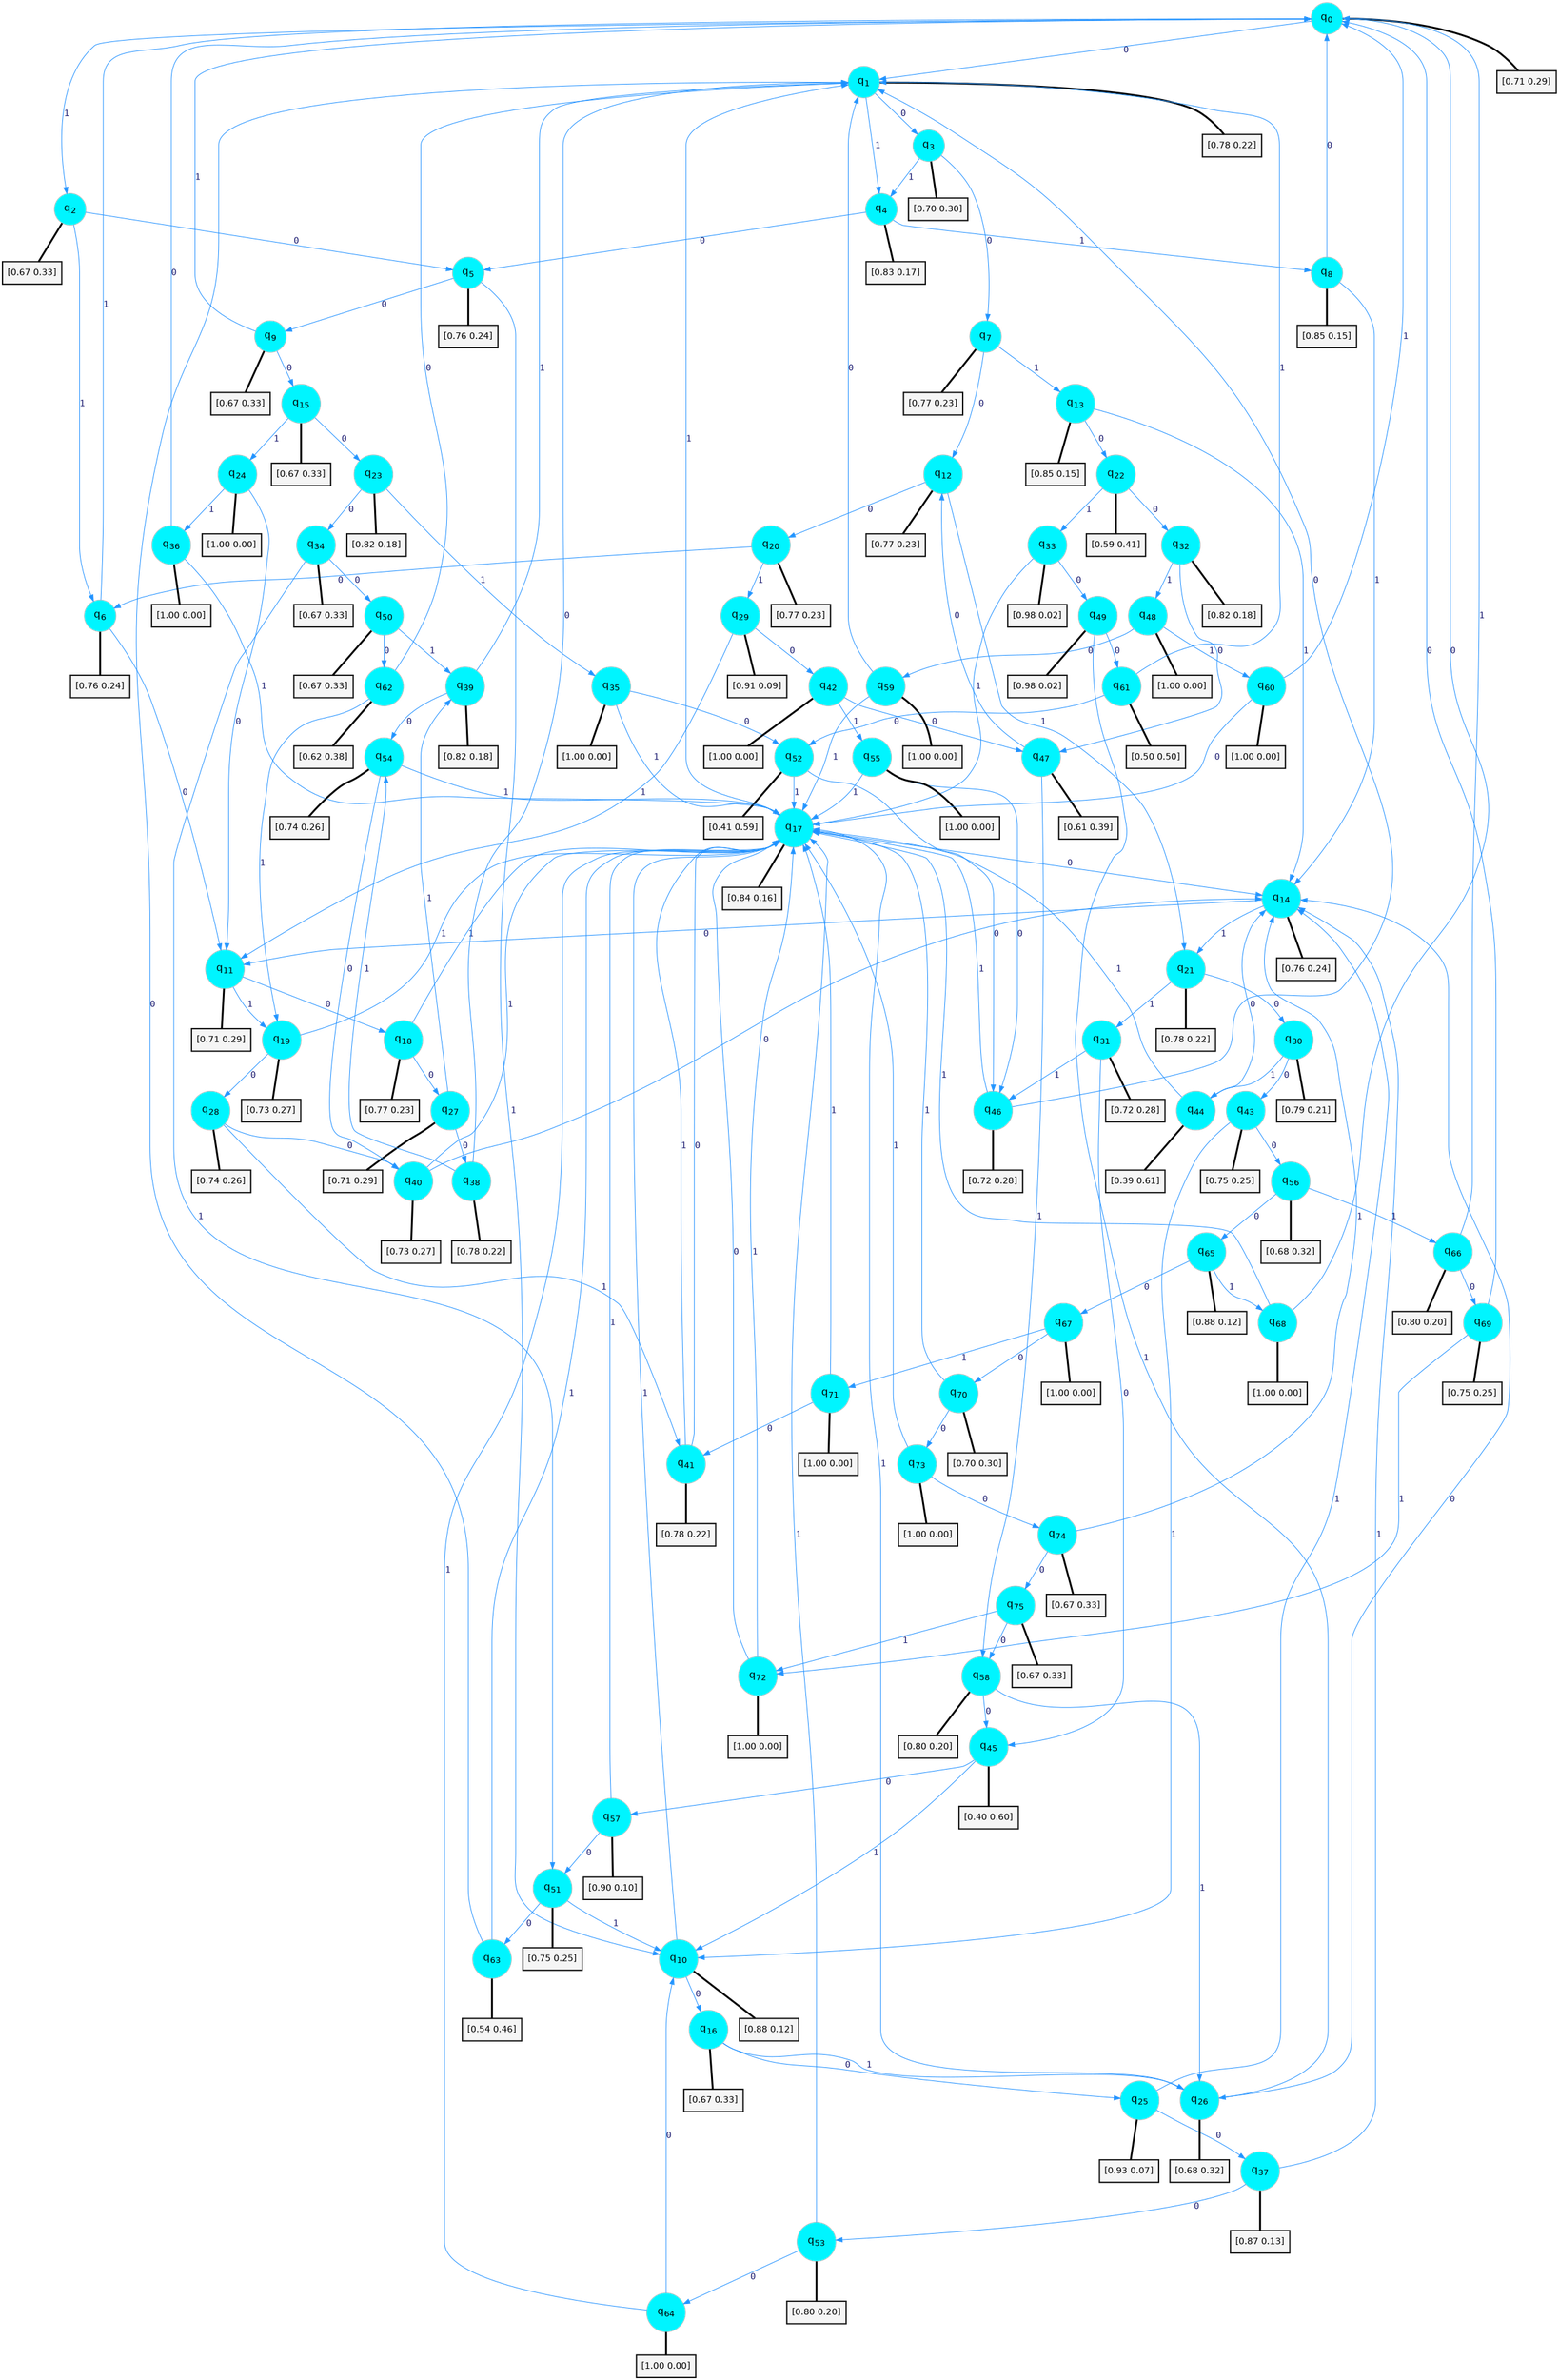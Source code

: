 digraph G {
graph [
bgcolor=transparent, dpi=300, rankdir=TD, size="40,25"];
node [
color=gray, fillcolor=turquoise1, fontcolor=black, fontname=Helvetica, fontsize=16, fontweight=bold, shape=circle, style=filled];
edge [
arrowsize=1, color=dodgerblue1, fontcolor=midnightblue, fontname=courier, fontweight=bold, penwidth=1, style=solid, weight=20];
0[label=<q<SUB>0</SUB>>];
1[label=<q<SUB>1</SUB>>];
2[label=<q<SUB>2</SUB>>];
3[label=<q<SUB>3</SUB>>];
4[label=<q<SUB>4</SUB>>];
5[label=<q<SUB>5</SUB>>];
6[label=<q<SUB>6</SUB>>];
7[label=<q<SUB>7</SUB>>];
8[label=<q<SUB>8</SUB>>];
9[label=<q<SUB>9</SUB>>];
10[label=<q<SUB>10</SUB>>];
11[label=<q<SUB>11</SUB>>];
12[label=<q<SUB>12</SUB>>];
13[label=<q<SUB>13</SUB>>];
14[label=<q<SUB>14</SUB>>];
15[label=<q<SUB>15</SUB>>];
16[label=<q<SUB>16</SUB>>];
17[label=<q<SUB>17</SUB>>];
18[label=<q<SUB>18</SUB>>];
19[label=<q<SUB>19</SUB>>];
20[label=<q<SUB>20</SUB>>];
21[label=<q<SUB>21</SUB>>];
22[label=<q<SUB>22</SUB>>];
23[label=<q<SUB>23</SUB>>];
24[label=<q<SUB>24</SUB>>];
25[label=<q<SUB>25</SUB>>];
26[label=<q<SUB>26</SUB>>];
27[label=<q<SUB>27</SUB>>];
28[label=<q<SUB>28</SUB>>];
29[label=<q<SUB>29</SUB>>];
30[label=<q<SUB>30</SUB>>];
31[label=<q<SUB>31</SUB>>];
32[label=<q<SUB>32</SUB>>];
33[label=<q<SUB>33</SUB>>];
34[label=<q<SUB>34</SUB>>];
35[label=<q<SUB>35</SUB>>];
36[label=<q<SUB>36</SUB>>];
37[label=<q<SUB>37</SUB>>];
38[label=<q<SUB>38</SUB>>];
39[label=<q<SUB>39</SUB>>];
40[label=<q<SUB>40</SUB>>];
41[label=<q<SUB>41</SUB>>];
42[label=<q<SUB>42</SUB>>];
43[label=<q<SUB>43</SUB>>];
44[label=<q<SUB>44</SUB>>];
45[label=<q<SUB>45</SUB>>];
46[label=<q<SUB>46</SUB>>];
47[label=<q<SUB>47</SUB>>];
48[label=<q<SUB>48</SUB>>];
49[label=<q<SUB>49</SUB>>];
50[label=<q<SUB>50</SUB>>];
51[label=<q<SUB>51</SUB>>];
52[label=<q<SUB>52</SUB>>];
53[label=<q<SUB>53</SUB>>];
54[label=<q<SUB>54</SUB>>];
55[label=<q<SUB>55</SUB>>];
56[label=<q<SUB>56</SUB>>];
57[label=<q<SUB>57</SUB>>];
58[label=<q<SUB>58</SUB>>];
59[label=<q<SUB>59</SUB>>];
60[label=<q<SUB>60</SUB>>];
61[label=<q<SUB>61</SUB>>];
62[label=<q<SUB>62</SUB>>];
63[label=<q<SUB>63</SUB>>];
64[label=<q<SUB>64</SUB>>];
65[label=<q<SUB>65</SUB>>];
66[label=<q<SUB>66</SUB>>];
67[label=<q<SUB>67</SUB>>];
68[label=<q<SUB>68</SUB>>];
69[label=<q<SUB>69</SUB>>];
70[label=<q<SUB>70</SUB>>];
71[label=<q<SUB>71</SUB>>];
72[label=<q<SUB>72</SUB>>];
73[label=<q<SUB>73</SUB>>];
74[label=<q<SUB>74</SUB>>];
75[label=<q<SUB>75</SUB>>];
76[label="[0.71 0.29]", shape=box,fontcolor=black, fontname=Helvetica, fontsize=14, penwidth=2, fillcolor=whitesmoke,color=black];
77[label="[0.78 0.22]", shape=box,fontcolor=black, fontname=Helvetica, fontsize=14, penwidth=2, fillcolor=whitesmoke,color=black];
78[label="[0.67 0.33]", shape=box,fontcolor=black, fontname=Helvetica, fontsize=14, penwidth=2, fillcolor=whitesmoke,color=black];
79[label="[0.70 0.30]", shape=box,fontcolor=black, fontname=Helvetica, fontsize=14, penwidth=2, fillcolor=whitesmoke,color=black];
80[label="[0.83 0.17]", shape=box,fontcolor=black, fontname=Helvetica, fontsize=14, penwidth=2, fillcolor=whitesmoke,color=black];
81[label="[0.76 0.24]", shape=box,fontcolor=black, fontname=Helvetica, fontsize=14, penwidth=2, fillcolor=whitesmoke,color=black];
82[label="[0.76 0.24]", shape=box,fontcolor=black, fontname=Helvetica, fontsize=14, penwidth=2, fillcolor=whitesmoke,color=black];
83[label="[0.77 0.23]", shape=box,fontcolor=black, fontname=Helvetica, fontsize=14, penwidth=2, fillcolor=whitesmoke,color=black];
84[label="[0.85 0.15]", shape=box,fontcolor=black, fontname=Helvetica, fontsize=14, penwidth=2, fillcolor=whitesmoke,color=black];
85[label="[0.67 0.33]", shape=box,fontcolor=black, fontname=Helvetica, fontsize=14, penwidth=2, fillcolor=whitesmoke,color=black];
86[label="[0.88 0.12]", shape=box,fontcolor=black, fontname=Helvetica, fontsize=14, penwidth=2, fillcolor=whitesmoke,color=black];
87[label="[0.71 0.29]", shape=box,fontcolor=black, fontname=Helvetica, fontsize=14, penwidth=2, fillcolor=whitesmoke,color=black];
88[label="[0.77 0.23]", shape=box,fontcolor=black, fontname=Helvetica, fontsize=14, penwidth=2, fillcolor=whitesmoke,color=black];
89[label="[0.85 0.15]", shape=box,fontcolor=black, fontname=Helvetica, fontsize=14, penwidth=2, fillcolor=whitesmoke,color=black];
90[label="[0.76 0.24]", shape=box,fontcolor=black, fontname=Helvetica, fontsize=14, penwidth=2, fillcolor=whitesmoke,color=black];
91[label="[0.67 0.33]", shape=box,fontcolor=black, fontname=Helvetica, fontsize=14, penwidth=2, fillcolor=whitesmoke,color=black];
92[label="[0.67 0.33]", shape=box,fontcolor=black, fontname=Helvetica, fontsize=14, penwidth=2, fillcolor=whitesmoke,color=black];
93[label="[0.84 0.16]", shape=box,fontcolor=black, fontname=Helvetica, fontsize=14, penwidth=2, fillcolor=whitesmoke,color=black];
94[label="[0.77 0.23]", shape=box,fontcolor=black, fontname=Helvetica, fontsize=14, penwidth=2, fillcolor=whitesmoke,color=black];
95[label="[0.73 0.27]", shape=box,fontcolor=black, fontname=Helvetica, fontsize=14, penwidth=2, fillcolor=whitesmoke,color=black];
96[label="[0.77 0.23]", shape=box,fontcolor=black, fontname=Helvetica, fontsize=14, penwidth=2, fillcolor=whitesmoke,color=black];
97[label="[0.78 0.22]", shape=box,fontcolor=black, fontname=Helvetica, fontsize=14, penwidth=2, fillcolor=whitesmoke,color=black];
98[label="[0.59 0.41]", shape=box,fontcolor=black, fontname=Helvetica, fontsize=14, penwidth=2, fillcolor=whitesmoke,color=black];
99[label="[0.82 0.18]", shape=box,fontcolor=black, fontname=Helvetica, fontsize=14, penwidth=2, fillcolor=whitesmoke,color=black];
100[label="[1.00 0.00]", shape=box,fontcolor=black, fontname=Helvetica, fontsize=14, penwidth=2, fillcolor=whitesmoke,color=black];
101[label="[0.93 0.07]", shape=box,fontcolor=black, fontname=Helvetica, fontsize=14, penwidth=2, fillcolor=whitesmoke,color=black];
102[label="[0.68 0.32]", shape=box,fontcolor=black, fontname=Helvetica, fontsize=14, penwidth=2, fillcolor=whitesmoke,color=black];
103[label="[0.71 0.29]", shape=box,fontcolor=black, fontname=Helvetica, fontsize=14, penwidth=2, fillcolor=whitesmoke,color=black];
104[label="[0.74 0.26]", shape=box,fontcolor=black, fontname=Helvetica, fontsize=14, penwidth=2, fillcolor=whitesmoke,color=black];
105[label="[0.91 0.09]", shape=box,fontcolor=black, fontname=Helvetica, fontsize=14, penwidth=2, fillcolor=whitesmoke,color=black];
106[label="[0.79 0.21]", shape=box,fontcolor=black, fontname=Helvetica, fontsize=14, penwidth=2, fillcolor=whitesmoke,color=black];
107[label="[0.72 0.28]", shape=box,fontcolor=black, fontname=Helvetica, fontsize=14, penwidth=2, fillcolor=whitesmoke,color=black];
108[label="[0.82 0.18]", shape=box,fontcolor=black, fontname=Helvetica, fontsize=14, penwidth=2, fillcolor=whitesmoke,color=black];
109[label="[0.98 0.02]", shape=box,fontcolor=black, fontname=Helvetica, fontsize=14, penwidth=2, fillcolor=whitesmoke,color=black];
110[label="[0.67 0.33]", shape=box,fontcolor=black, fontname=Helvetica, fontsize=14, penwidth=2, fillcolor=whitesmoke,color=black];
111[label="[1.00 0.00]", shape=box,fontcolor=black, fontname=Helvetica, fontsize=14, penwidth=2, fillcolor=whitesmoke,color=black];
112[label="[1.00 0.00]", shape=box,fontcolor=black, fontname=Helvetica, fontsize=14, penwidth=2, fillcolor=whitesmoke,color=black];
113[label="[0.87 0.13]", shape=box,fontcolor=black, fontname=Helvetica, fontsize=14, penwidth=2, fillcolor=whitesmoke,color=black];
114[label="[0.78 0.22]", shape=box,fontcolor=black, fontname=Helvetica, fontsize=14, penwidth=2, fillcolor=whitesmoke,color=black];
115[label="[0.82 0.18]", shape=box,fontcolor=black, fontname=Helvetica, fontsize=14, penwidth=2, fillcolor=whitesmoke,color=black];
116[label="[0.73 0.27]", shape=box,fontcolor=black, fontname=Helvetica, fontsize=14, penwidth=2, fillcolor=whitesmoke,color=black];
117[label="[0.78 0.22]", shape=box,fontcolor=black, fontname=Helvetica, fontsize=14, penwidth=2, fillcolor=whitesmoke,color=black];
118[label="[1.00 0.00]", shape=box,fontcolor=black, fontname=Helvetica, fontsize=14, penwidth=2, fillcolor=whitesmoke,color=black];
119[label="[0.75 0.25]", shape=box,fontcolor=black, fontname=Helvetica, fontsize=14, penwidth=2, fillcolor=whitesmoke,color=black];
120[label="[0.39 0.61]", shape=box,fontcolor=black, fontname=Helvetica, fontsize=14, penwidth=2, fillcolor=whitesmoke,color=black];
121[label="[0.40 0.60]", shape=box,fontcolor=black, fontname=Helvetica, fontsize=14, penwidth=2, fillcolor=whitesmoke,color=black];
122[label="[0.72 0.28]", shape=box,fontcolor=black, fontname=Helvetica, fontsize=14, penwidth=2, fillcolor=whitesmoke,color=black];
123[label="[0.61 0.39]", shape=box,fontcolor=black, fontname=Helvetica, fontsize=14, penwidth=2, fillcolor=whitesmoke,color=black];
124[label="[1.00 0.00]", shape=box,fontcolor=black, fontname=Helvetica, fontsize=14, penwidth=2, fillcolor=whitesmoke,color=black];
125[label="[0.98 0.02]", shape=box,fontcolor=black, fontname=Helvetica, fontsize=14, penwidth=2, fillcolor=whitesmoke,color=black];
126[label="[0.67 0.33]", shape=box,fontcolor=black, fontname=Helvetica, fontsize=14, penwidth=2, fillcolor=whitesmoke,color=black];
127[label="[0.75 0.25]", shape=box,fontcolor=black, fontname=Helvetica, fontsize=14, penwidth=2, fillcolor=whitesmoke,color=black];
128[label="[0.41 0.59]", shape=box,fontcolor=black, fontname=Helvetica, fontsize=14, penwidth=2, fillcolor=whitesmoke,color=black];
129[label="[0.80 0.20]", shape=box,fontcolor=black, fontname=Helvetica, fontsize=14, penwidth=2, fillcolor=whitesmoke,color=black];
130[label="[0.74 0.26]", shape=box,fontcolor=black, fontname=Helvetica, fontsize=14, penwidth=2, fillcolor=whitesmoke,color=black];
131[label="[1.00 0.00]", shape=box,fontcolor=black, fontname=Helvetica, fontsize=14, penwidth=2, fillcolor=whitesmoke,color=black];
132[label="[0.68 0.32]", shape=box,fontcolor=black, fontname=Helvetica, fontsize=14, penwidth=2, fillcolor=whitesmoke,color=black];
133[label="[0.90 0.10]", shape=box,fontcolor=black, fontname=Helvetica, fontsize=14, penwidth=2, fillcolor=whitesmoke,color=black];
134[label="[0.80 0.20]", shape=box,fontcolor=black, fontname=Helvetica, fontsize=14, penwidth=2, fillcolor=whitesmoke,color=black];
135[label="[1.00 0.00]", shape=box,fontcolor=black, fontname=Helvetica, fontsize=14, penwidth=2, fillcolor=whitesmoke,color=black];
136[label="[1.00 0.00]", shape=box,fontcolor=black, fontname=Helvetica, fontsize=14, penwidth=2, fillcolor=whitesmoke,color=black];
137[label="[0.50 0.50]", shape=box,fontcolor=black, fontname=Helvetica, fontsize=14, penwidth=2, fillcolor=whitesmoke,color=black];
138[label="[0.62 0.38]", shape=box,fontcolor=black, fontname=Helvetica, fontsize=14, penwidth=2, fillcolor=whitesmoke,color=black];
139[label="[0.54 0.46]", shape=box,fontcolor=black, fontname=Helvetica, fontsize=14, penwidth=2, fillcolor=whitesmoke,color=black];
140[label="[1.00 0.00]", shape=box,fontcolor=black, fontname=Helvetica, fontsize=14, penwidth=2, fillcolor=whitesmoke,color=black];
141[label="[0.88 0.12]", shape=box,fontcolor=black, fontname=Helvetica, fontsize=14, penwidth=2, fillcolor=whitesmoke,color=black];
142[label="[0.80 0.20]", shape=box,fontcolor=black, fontname=Helvetica, fontsize=14, penwidth=2, fillcolor=whitesmoke,color=black];
143[label="[1.00 0.00]", shape=box,fontcolor=black, fontname=Helvetica, fontsize=14, penwidth=2, fillcolor=whitesmoke,color=black];
144[label="[1.00 0.00]", shape=box,fontcolor=black, fontname=Helvetica, fontsize=14, penwidth=2, fillcolor=whitesmoke,color=black];
145[label="[0.75 0.25]", shape=box,fontcolor=black, fontname=Helvetica, fontsize=14, penwidth=2, fillcolor=whitesmoke,color=black];
146[label="[0.70 0.30]", shape=box,fontcolor=black, fontname=Helvetica, fontsize=14, penwidth=2, fillcolor=whitesmoke,color=black];
147[label="[1.00 0.00]", shape=box,fontcolor=black, fontname=Helvetica, fontsize=14, penwidth=2, fillcolor=whitesmoke,color=black];
148[label="[1.00 0.00]", shape=box,fontcolor=black, fontname=Helvetica, fontsize=14, penwidth=2, fillcolor=whitesmoke,color=black];
149[label="[1.00 0.00]", shape=box,fontcolor=black, fontname=Helvetica, fontsize=14, penwidth=2, fillcolor=whitesmoke,color=black];
150[label="[0.67 0.33]", shape=box,fontcolor=black, fontname=Helvetica, fontsize=14, penwidth=2, fillcolor=whitesmoke,color=black];
151[label="[0.67 0.33]", shape=box,fontcolor=black, fontname=Helvetica, fontsize=14, penwidth=2, fillcolor=whitesmoke,color=black];
0->1 [label=0];
0->2 [label=1];
0->76 [arrowhead=none, penwidth=3,color=black];
1->3 [label=0];
1->4 [label=1];
1->77 [arrowhead=none, penwidth=3,color=black];
2->5 [label=0];
2->6 [label=1];
2->78 [arrowhead=none, penwidth=3,color=black];
3->7 [label=0];
3->4 [label=1];
3->79 [arrowhead=none, penwidth=3,color=black];
4->5 [label=0];
4->8 [label=1];
4->80 [arrowhead=none, penwidth=3,color=black];
5->9 [label=0];
5->10 [label=1];
5->81 [arrowhead=none, penwidth=3,color=black];
6->11 [label=0];
6->0 [label=1];
6->82 [arrowhead=none, penwidth=3,color=black];
7->12 [label=0];
7->13 [label=1];
7->83 [arrowhead=none, penwidth=3,color=black];
8->0 [label=0];
8->14 [label=1];
8->84 [arrowhead=none, penwidth=3,color=black];
9->15 [label=0];
9->0 [label=1];
9->85 [arrowhead=none, penwidth=3,color=black];
10->16 [label=0];
10->17 [label=1];
10->86 [arrowhead=none, penwidth=3,color=black];
11->18 [label=0];
11->19 [label=1];
11->87 [arrowhead=none, penwidth=3,color=black];
12->20 [label=0];
12->21 [label=1];
12->88 [arrowhead=none, penwidth=3,color=black];
13->22 [label=0];
13->14 [label=1];
13->89 [arrowhead=none, penwidth=3,color=black];
14->11 [label=0];
14->21 [label=1];
14->90 [arrowhead=none, penwidth=3,color=black];
15->23 [label=0];
15->24 [label=1];
15->91 [arrowhead=none, penwidth=3,color=black];
16->25 [label=0];
16->26 [label=1];
16->92 [arrowhead=none, penwidth=3,color=black];
17->14 [label=0];
17->1 [label=1];
17->93 [arrowhead=none, penwidth=3,color=black];
18->27 [label=0];
18->17 [label=1];
18->94 [arrowhead=none, penwidth=3,color=black];
19->28 [label=0];
19->17 [label=1];
19->95 [arrowhead=none, penwidth=3,color=black];
20->6 [label=0];
20->29 [label=1];
20->96 [arrowhead=none, penwidth=3,color=black];
21->30 [label=0];
21->31 [label=1];
21->97 [arrowhead=none, penwidth=3,color=black];
22->32 [label=0];
22->33 [label=1];
22->98 [arrowhead=none, penwidth=3,color=black];
23->34 [label=0];
23->35 [label=1];
23->99 [arrowhead=none, penwidth=3,color=black];
24->11 [label=0];
24->36 [label=1];
24->100 [arrowhead=none, penwidth=3,color=black];
25->37 [label=0];
25->14 [label=1];
25->101 [arrowhead=none, penwidth=3,color=black];
26->14 [label=0];
26->17 [label=1];
26->102 [arrowhead=none, penwidth=3,color=black];
27->38 [label=0];
27->39 [label=1];
27->103 [arrowhead=none, penwidth=3,color=black];
28->40 [label=0];
28->41 [label=1];
28->104 [arrowhead=none, penwidth=3,color=black];
29->42 [label=0];
29->11 [label=1];
29->105 [arrowhead=none, penwidth=3,color=black];
30->43 [label=0];
30->44 [label=1];
30->106 [arrowhead=none, penwidth=3,color=black];
31->45 [label=0];
31->46 [label=1];
31->107 [arrowhead=none, penwidth=3,color=black];
32->47 [label=0];
32->48 [label=1];
32->108 [arrowhead=none, penwidth=3,color=black];
33->49 [label=0];
33->17 [label=1];
33->109 [arrowhead=none, penwidth=3,color=black];
34->50 [label=0];
34->51 [label=1];
34->110 [arrowhead=none, penwidth=3,color=black];
35->52 [label=0];
35->17 [label=1];
35->111 [arrowhead=none, penwidth=3,color=black];
36->0 [label=0];
36->17 [label=1];
36->112 [arrowhead=none, penwidth=3,color=black];
37->53 [label=0];
37->14 [label=1];
37->113 [arrowhead=none, penwidth=3,color=black];
38->1 [label=0];
38->54 [label=1];
38->114 [arrowhead=none, penwidth=3,color=black];
39->54 [label=0];
39->1 [label=1];
39->115 [arrowhead=none, penwidth=3,color=black];
40->14 [label=0];
40->17 [label=1];
40->116 [arrowhead=none, penwidth=3,color=black];
41->17 [label=0];
41->17 [label=1];
41->117 [arrowhead=none, penwidth=3,color=black];
42->47 [label=0];
42->55 [label=1];
42->118 [arrowhead=none, penwidth=3,color=black];
43->56 [label=0];
43->10 [label=1];
43->119 [arrowhead=none, penwidth=3,color=black];
44->14 [label=0];
44->17 [label=1];
44->120 [arrowhead=none, penwidth=3,color=black];
45->57 [label=0];
45->10 [label=1];
45->121 [arrowhead=none, penwidth=3,color=black];
46->1 [label=0];
46->17 [label=1];
46->122 [arrowhead=none, penwidth=3,color=black];
47->12 [label=0];
47->58 [label=1];
47->123 [arrowhead=none, penwidth=3,color=black];
48->59 [label=0];
48->60 [label=1];
48->124 [arrowhead=none, penwidth=3,color=black];
49->61 [label=0];
49->26 [label=1];
49->125 [arrowhead=none, penwidth=3,color=black];
50->62 [label=0];
50->39 [label=1];
50->126 [arrowhead=none, penwidth=3,color=black];
51->63 [label=0];
51->10 [label=1];
51->127 [arrowhead=none, penwidth=3,color=black];
52->46 [label=0];
52->17 [label=1];
52->128 [arrowhead=none, penwidth=3,color=black];
53->64 [label=0];
53->17 [label=1];
53->129 [arrowhead=none, penwidth=3,color=black];
54->40 [label=0];
54->17 [label=1];
54->130 [arrowhead=none, penwidth=3,color=black];
55->46 [label=0];
55->17 [label=1];
55->131 [arrowhead=none, penwidth=3,color=black];
56->65 [label=0];
56->66 [label=1];
56->132 [arrowhead=none, penwidth=3,color=black];
57->51 [label=0];
57->17 [label=1];
57->133 [arrowhead=none, penwidth=3,color=black];
58->45 [label=0];
58->26 [label=1];
58->134 [arrowhead=none, penwidth=3,color=black];
59->1 [label=0];
59->17 [label=1];
59->135 [arrowhead=none, penwidth=3,color=black];
60->17 [label=0];
60->0 [label=1];
60->136 [arrowhead=none, penwidth=3,color=black];
61->52 [label=0];
61->1 [label=1];
61->137 [arrowhead=none, penwidth=3,color=black];
62->1 [label=0];
62->19 [label=1];
62->138 [arrowhead=none, penwidth=3,color=black];
63->1 [label=0];
63->17 [label=1];
63->139 [arrowhead=none, penwidth=3,color=black];
64->10 [label=0];
64->17 [label=1];
64->140 [arrowhead=none, penwidth=3,color=black];
65->67 [label=0];
65->68 [label=1];
65->141 [arrowhead=none, penwidth=3,color=black];
66->69 [label=0];
66->0 [label=1];
66->142 [arrowhead=none, penwidth=3,color=black];
67->70 [label=0];
67->71 [label=1];
67->143 [arrowhead=none, penwidth=3,color=black];
68->0 [label=0];
68->17 [label=1];
68->144 [arrowhead=none, penwidth=3,color=black];
69->0 [label=0];
69->72 [label=1];
69->145 [arrowhead=none, penwidth=3,color=black];
70->73 [label=0];
70->17 [label=1];
70->146 [arrowhead=none, penwidth=3,color=black];
71->41 [label=0];
71->17 [label=1];
71->147 [arrowhead=none, penwidth=3,color=black];
72->17 [label=0];
72->17 [label=1];
72->148 [arrowhead=none, penwidth=3,color=black];
73->74 [label=0];
73->17 [label=1];
73->149 [arrowhead=none, penwidth=3,color=black];
74->75 [label=0];
74->14 [label=1];
74->150 [arrowhead=none, penwidth=3,color=black];
75->58 [label=0];
75->72 [label=1];
75->151 [arrowhead=none, penwidth=3,color=black];
}
